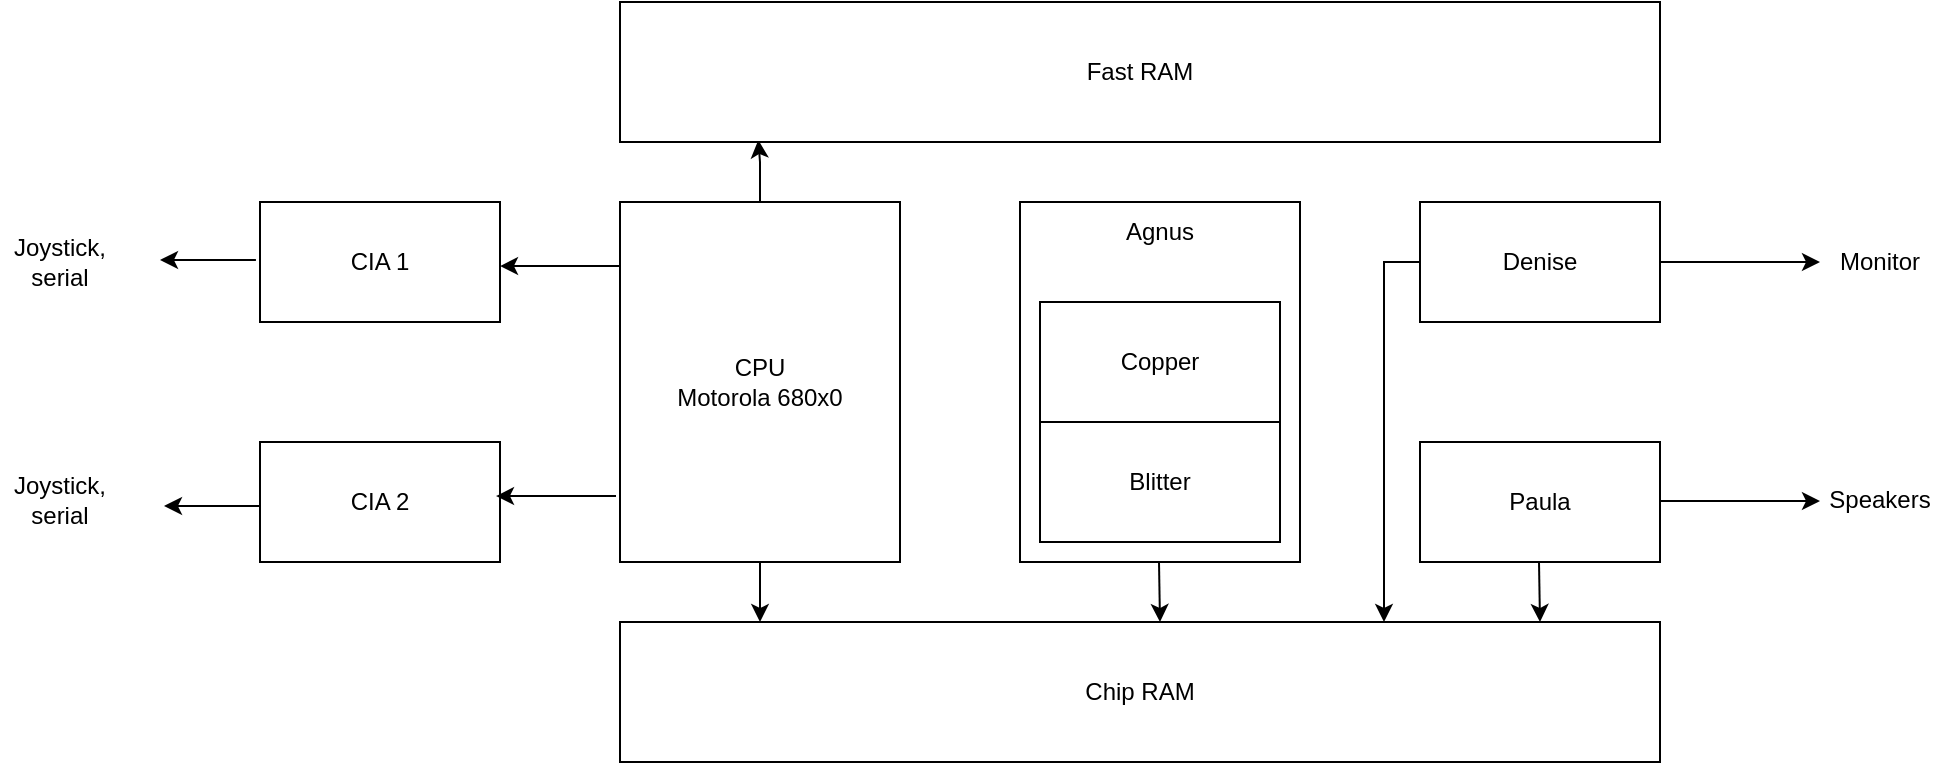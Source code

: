 <mxfile version="16.5.6"><diagram id="zGoSZtVJRq2RsXGI8ODO" name="Page-1"><mxGraphModel dx="1422" dy="724" grid="1" gridSize="10" guides="1" tooltips="1" connect="1" arrows="1" fold="1" page="1" pageScale="1" pageWidth="1169" pageHeight="827" math="0" shadow="0"><root><mxCell id="0"/><mxCell id="1" parent="0"/><mxCell id="khUm7Ol5N-SbVurjaxqu-7" value="" style="rounded=0;whiteSpace=wrap;html=1;" vertex="1" parent="1"><mxGeometry x="600" y="310" width="140" height="180" as="geometry"/></mxCell><mxCell id="khUm7Ol5N-SbVurjaxqu-17" style="edgeStyle=orthogonalEdgeStyle;rounded=0;orthogonalLoop=1;jettySize=auto;html=1;entryX=0.133;entryY=0.986;entryDx=0;entryDy=0;entryPerimeter=0;" edge="1" parent="1" source="khUm7Ol5N-SbVurjaxqu-1" target="khUm7Ol5N-SbVurjaxqu-2"><mxGeometry relative="1" as="geometry"/></mxCell><mxCell id="khUm7Ol5N-SbVurjaxqu-1" value="&lt;div&gt;CPU&lt;/div&gt;&lt;div&gt;Motorola 680x0&lt;br&gt;&lt;/div&gt;" style="rounded=0;whiteSpace=wrap;html=1;" vertex="1" parent="1"><mxGeometry x="400" y="310" width="140" height="180" as="geometry"/></mxCell><mxCell id="khUm7Ol5N-SbVurjaxqu-2" value="Fast RAM" style="rounded=0;whiteSpace=wrap;html=1;" vertex="1" parent="1"><mxGeometry x="400" y="210" width="520" height="70" as="geometry"/></mxCell><mxCell id="khUm7Ol5N-SbVurjaxqu-3" value="Chip RAM" style="rounded=0;whiteSpace=wrap;html=1;" vertex="1" parent="1"><mxGeometry x="400" y="520" width="520" height="70" as="geometry"/></mxCell><mxCell id="khUm7Ol5N-SbVurjaxqu-5" value="Copper" style="rounded=0;whiteSpace=wrap;html=1;" vertex="1" parent="1"><mxGeometry x="610" y="360" width="120" height="60" as="geometry"/></mxCell><mxCell id="khUm7Ol5N-SbVurjaxqu-6" value="Blitter" style="rounded=0;whiteSpace=wrap;html=1;" vertex="1" parent="1"><mxGeometry x="610" y="420" width="120" height="60" as="geometry"/></mxCell><mxCell id="khUm7Ol5N-SbVurjaxqu-8" value="Agnus" style="text;html=1;strokeColor=none;fillColor=none;align=center;verticalAlign=middle;whiteSpace=wrap;rounded=0;" vertex="1" parent="1"><mxGeometry x="640" y="310" width="60" height="30" as="geometry"/></mxCell><mxCell id="khUm7Ol5N-SbVurjaxqu-21" style="edgeStyle=orthogonalEdgeStyle;rounded=0;orthogonalLoop=1;jettySize=auto;html=1;exitX=0;exitY=0.5;exitDx=0;exitDy=0;" edge="1" parent="1" source="khUm7Ol5N-SbVurjaxqu-9"><mxGeometry relative="1" as="geometry"><mxPoint x="782" y="520" as="targetPoint"/><Array as="points"><mxPoint x="782" y="340"/></Array></mxGeometry></mxCell><mxCell id="khUm7Ol5N-SbVurjaxqu-9" value="Denise" style="rounded=0;whiteSpace=wrap;html=1;" vertex="1" parent="1"><mxGeometry x="800" y="310" width="120" height="60" as="geometry"/></mxCell><mxCell id="khUm7Ol5N-SbVurjaxqu-10" value="Paula" style="rounded=0;whiteSpace=wrap;html=1;" vertex="1" parent="1"><mxGeometry x="800" y="430" width="120" height="60" as="geometry"/></mxCell><mxCell id="khUm7Ol5N-SbVurjaxqu-11" value="" style="endArrow=classic;html=1;rounded=0;exitX=1;exitY=0.5;exitDx=0;exitDy=0;" edge="1" parent="1" source="khUm7Ol5N-SbVurjaxqu-9"><mxGeometry width="50" height="50" relative="1" as="geometry"><mxPoint x="980" y="350" as="sourcePoint"/><mxPoint x="1000" y="340" as="targetPoint"/></mxGeometry></mxCell><mxCell id="khUm7Ol5N-SbVurjaxqu-12" value="" style="endArrow=classic;html=1;rounded=0;exitX=1;exitY=0.5;exitDx=0;exitDy=0;" edge="1" parent="1"><mxGeometry width="50" height="50" relative="1" as="geometry"><mxPoint x="920" y="459.5" as="sourcePoint"/><mxPoint x="1000" y="459.5" as="targetPoint"/></mxGeometry></mxCell><mxCell id="khUm7Ol5N-SbVurjaxqu-13" value="Monitor" style="text;html=1;strokeColor=none;fillColor=none;align=center;verticalAlign=middle;whiteSpace=wrap;rounded=0;" vertex="1" parent="1"><mxGeometry x="1000" y="325" width="60" height="30" as="geometry"/></mxCell><mxCell id="khUm7Ol5N-SbVurjaxqu-14" value="Speakers" style="text;html=1;strokeColor=none;fillColor=none;align=center;verticalAlign=middle;whiteSpace=wrap;rounded=0;" vertex="1" parent="1"><mxGeometry x="1000" y="444" width="60" height="30" as="geometry"/></mxCell><mxCell id="khUm7Ol5N-SbVurjaxqu-19" value="" style="endArrow=classic;html=1;rounded=0;" edge="1" parent="1"><mxGeometry width="50" height="50" relative="1" as="geometry"><mxPoint x="669.5" y="490" as="sourcePoint"/><mxPoint x="670" y="520" as="targetPoint"/></mxGeometry></mxCell><mxCell id="khUm7Ol5N-SbVurjaxqu-20" value="" style="endArrow=classic;html=1;rounded=0;" edge="1" parent="1"><mxGeometry width="50" height="50" relative="1" as="geometry"><mxPoint x="859.5" y="490" as="sourcePoint"/><mxPoint x="860" y="520" as="targetPoint"/></mxGeometry></mxCell><mxCell id="khUm7Ol5N-SbVurjaxqu-22" value="CIA 1" style="rounded=0;whiteSpace=wrap;html=1;" vertex="1" parent="1"><mxGeometry x="220" y="310" width="120" height="60" as="geometry"/></mxCell><mxCell id="khUm7Ol5N-SbVurjaxqu-23" value="CIA 2" style="rounded=0;whiteSpace=wrap;html=1;" vertex="1" parent="1"><mxGeometry x="220" y="430" width="120" height="60" as="geometry"/></mxCell><mxCell id="khUm7Ol5N-SbVurjaxqu-24" value="" style="endArrow=classic;html=1;rounded=0;entryX=1;entryY=0.667;entryDx=0;entryDy=0;entryPerimeter=0;" edge="1" parent="1"><mxGeometry width="50" height="50" relative="1" as="geometry"><mxPoint x="400" y="342" as="sourcePoint"/><mxPoint x="340" y="342.02" as="targetPoint"/></mxGeometry></mxCell><mxCell id="khUm7Ol5N-SbVurjaxqu-25" value="" style="endArrow=classic;html=1;rounded=0;entryX=1;entryY=0.667;entryDx=0;entryDy=0;entryPerimeter=0;" edge="1" parent="1"><mxGeometry width="50" height="50" relative="1" as="geometry"><mxPoint x="398" y="457" as="sourcePoint"/><mxPoint x="338" y="457.02" as="targetPoint"/></mxGeometry></mxCell><mxCell id="khUm7Ol5N-SbVurjaxqu-26" value="" style="endArrow=classic;html=1;rounded=0;exitX=-0.017;exitY=0.633;exitDx=0;exitDy=0;exitPerimeter=0;" edge="1" parent="1"><mxGeometry width="50" height="50" relative="1" as="geometry"><mxPoint x="217.96" y="338.98" as="sourcePoint"/><mxPoint x="170" y="339" as="targetPoint"/></mxGeometry></mxCell><mxCell id="khUm7Ol5N-SbVurjaxqu-27" value="" style="endArrow=classic;html=1;rounded=0;exitX=-0.017;exitY=0.633;exitDx=0;exitDy=0;exitPerimeter=0;" edge="1" parent="1"><mxGeometry width="50" height="50" relative="1" as="geometry"><mxPoint x="219.96" y="461.98" as="sourcePoint"/><mxPoint x="172" y="462" as="targetPoint"/></mxGeometry></mxCell><mxCell id="khUm7Ol5N-SbVurjaxqu-28" value="&lt;div&gt;Joystick,&lt;/div&gt;&lt;div&gt;serial&lt;br&gt;&lt;/div&gt;" style="text;html=1;strokeColor=none;fillColor=none;align=center;verticalAlign=middle;whiteSpace=wrap;rounded=0;" vertex="1" parent="1"><mxGeometry x="90" y="325" width="60" height="30" as="geometry"/></mxCell><mxCell id="khUm7Ol5N-SbVurjaxqu-29" value="&lt;div&gt;Joystick,&lt;/div&gt;&lt;div&gt;serial&lt;br&gt;&lt;/div&gt;" style="text;html=1;strokeColor=none;fillColor=none;align=center;verticalAlign=middle;whiteSpace=wrap;rounded=0;" vertex="1" parent="1"><mxGeometry x="90" y="444" width="60" height="30" as="geometry"/></mxCell><mxCell id="khUm7Ol5N-SbVurjaxqu-30" value="" style="endArrow=classic;html=1;rounded=0;exitX=0.5;exitY=1;exitDx=0;exitDy=0;" edge="1" parent="1" source="khUm7Ol5N-SbVurjaxqu-1"><mxGeometry width="50" height="50" relative="1" as="geometry"><mxPoint x="869.5" y="500" as="sourcePoint"/><mxPoint x="470" y="520" as="targetPoint"/></mxGeometry></mxCell></root></mxGraphModel></diagram></mxfile>